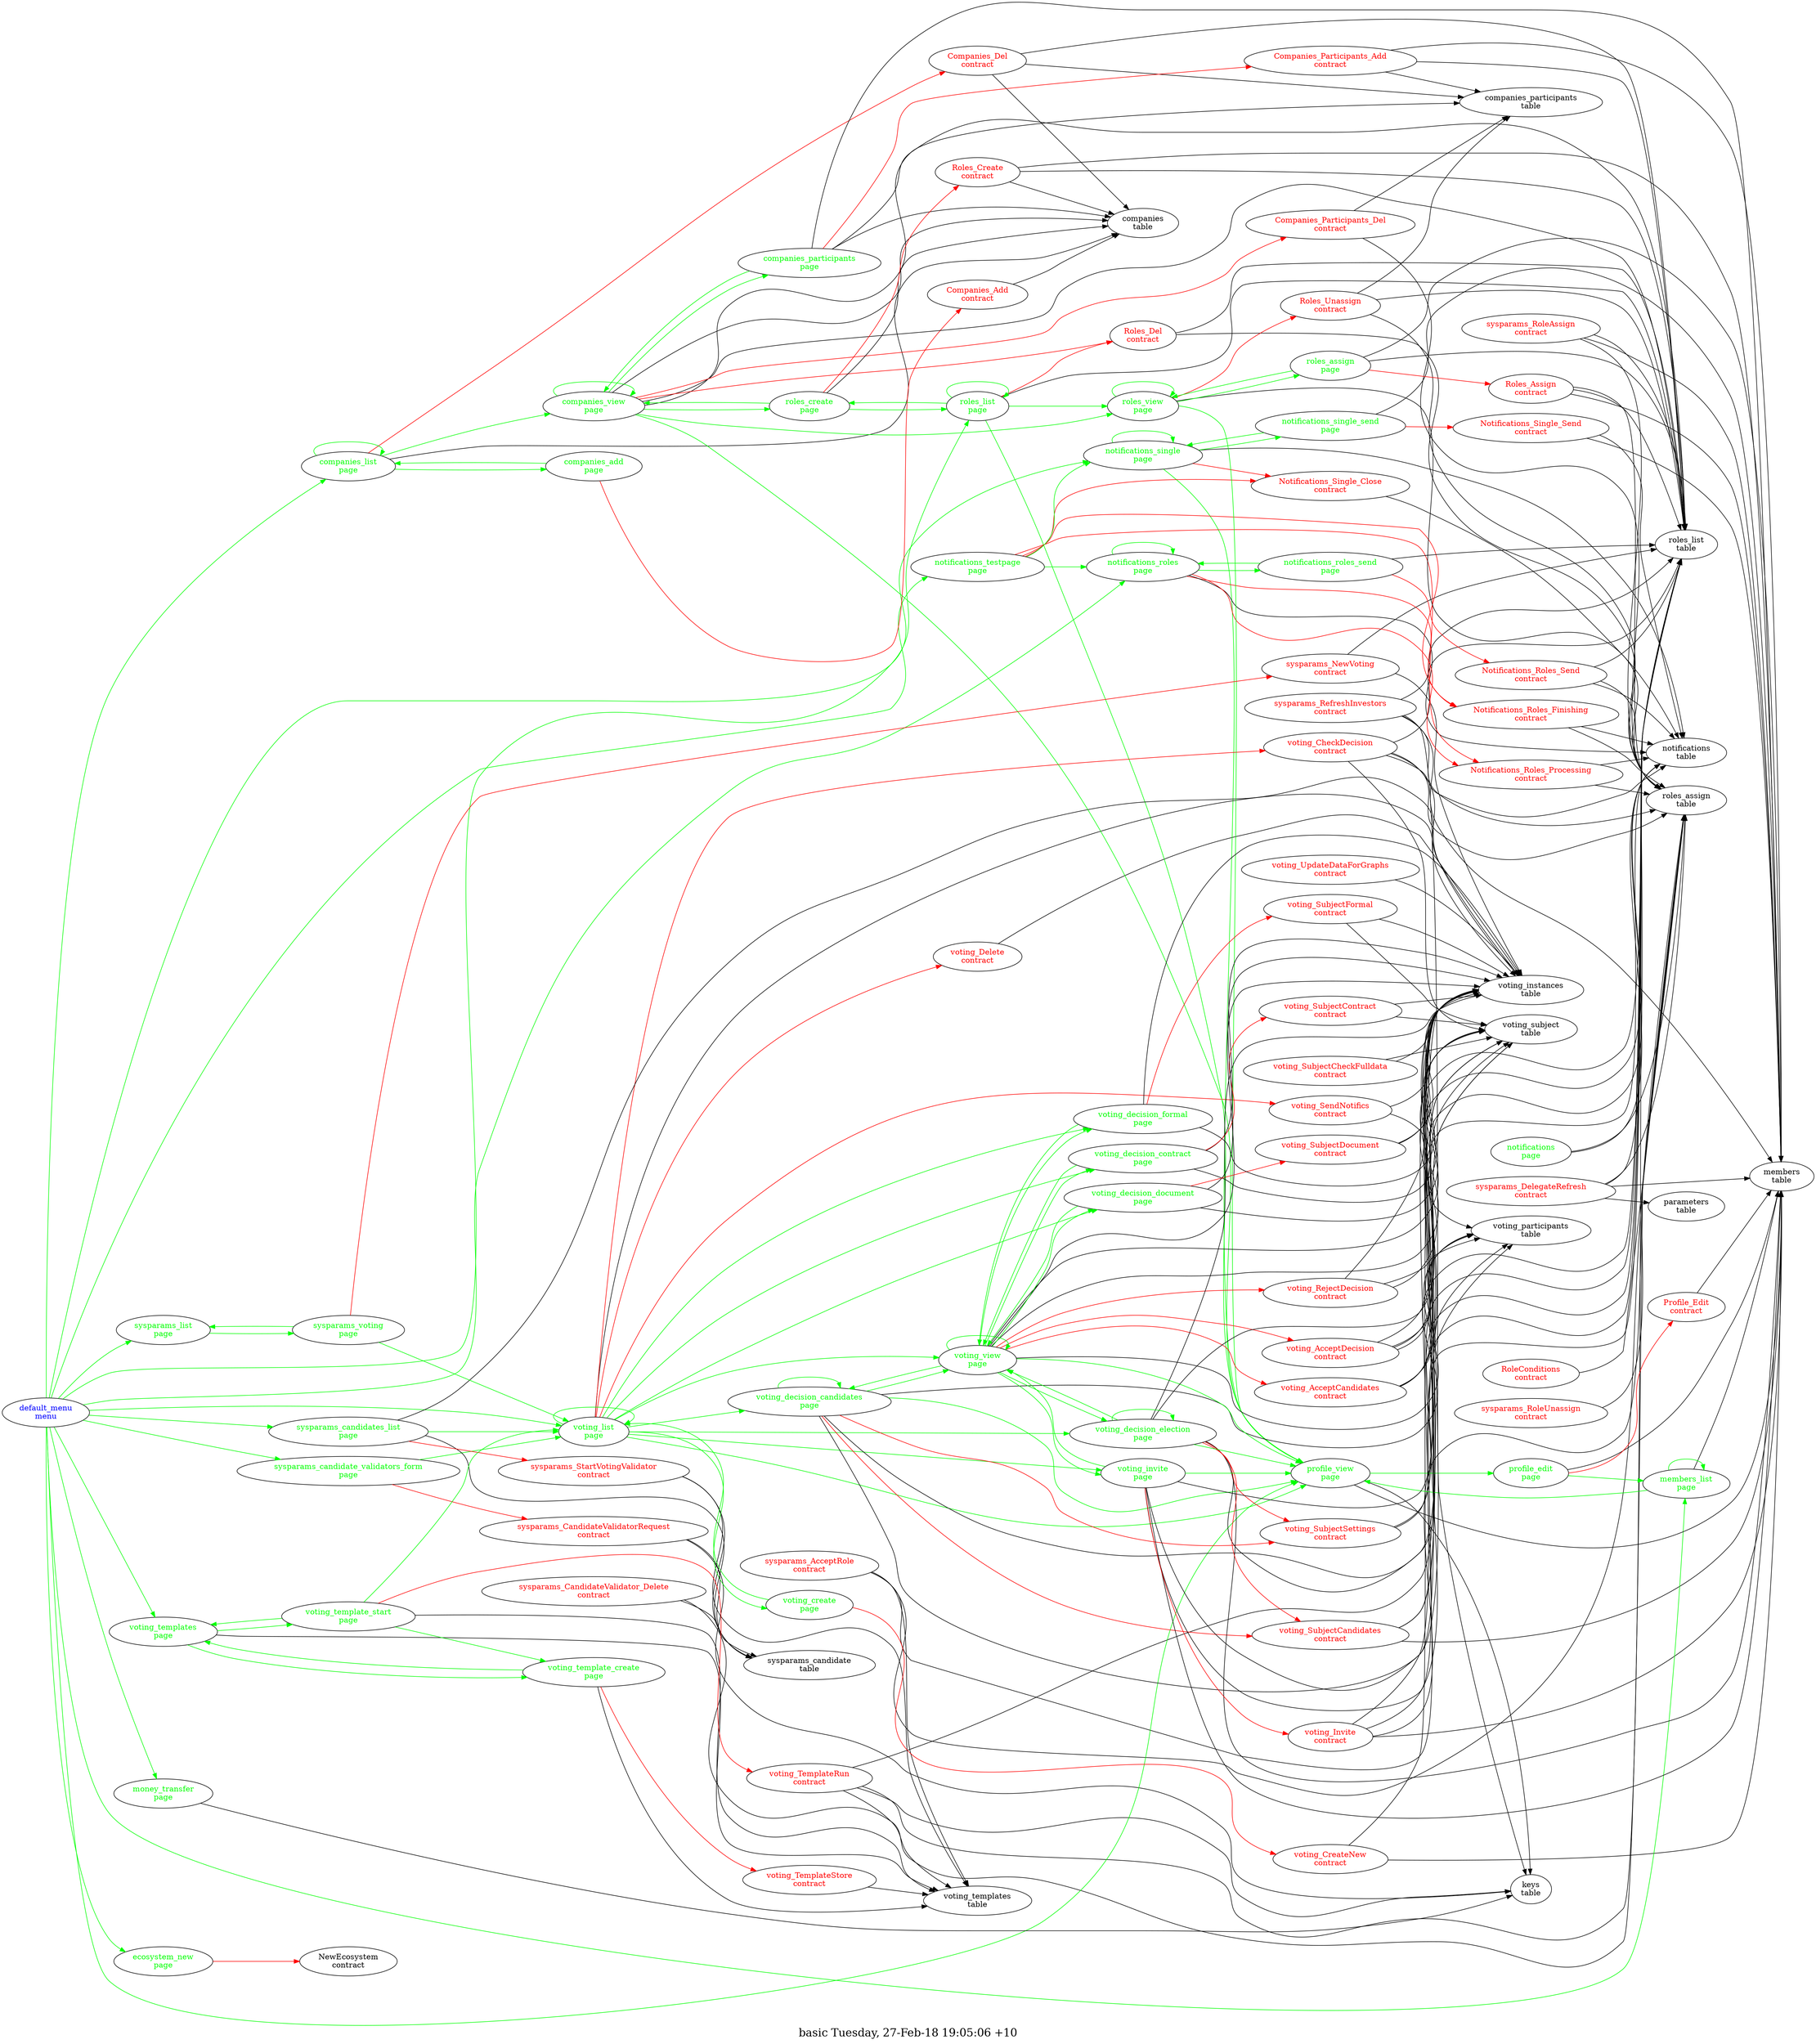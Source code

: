 digraph G {
fontsize="20.0";
label="basic Tuesday, 27-Feb-18 19:05:06 +10";
rankdir=LR;
"Companies_Add\ncontract" -> "companies\ntable"
"Companies_Add\ncontract" [fontcolor=red, group=contracts];
"Companies_Del\ncontract" -> "roles_list\ntable"
"Companies_Del\ncontract" -> "companies_participants\ntable"
"Companies_Del\ncontract" -> "companies\ntable"
"Companies_Del\ncontract" [fontcolor=red, group=contracts];
"Companies_Participants_Add\ncontract" -> "members\ntable"
"Companies_Participants_Add\ncontract" -> "roles_list\ntable"
"Companies_Participants_Add\ncontract" -> "companies_participants\ntable"
"Companies_Participants_Add\ncontract" [fontcolor=red, group=contracts];
"Companies_Participants_Del\ncontract" -> "companies_participants\ntable"
"Companies_Participants_Del\ncontract" -> "roles_assign\ntable"
"Companies_Participants_Del\ncontract" [fontcolor=red, group=contracts];
"Notifications_Roles_Finishing\ncontract" -> "notifications\ntable"
"Notifications_Roles_Finishing\ncontract" -> "roles_assign\ntable"
"Notifications_Roles_Finishing\ncontract" [fontcolor=red, group=contracts];
"Notifications_Roles_Processing\ncontract" -> "notifications\ntable"
"Notifications_Roles_Processing\ncontract" -> "roles_assign\ntable"
"Notifications_Roles_Processing\ncontract" [fontcolor=red, group=contracts];
"Notifications_Roles_Send\ncontract" -> "roles_assign\ntable"
"Notifications_Roles_Send\ncontract" -> "roles_list\ntable"
"Notifications_Roles_Send\ncontract" -> "notifications\ntable"
"Notifications_Roles_Send\ncontract" [fontcolor=red, group=contracts];
"Notifications_Single_Close\ncontract" -> "notifications\ntable"
"Notifications_Single_Close\ncontract" [fontcolor=red, group=contracts];
"Notifications_Single_Send\ncontract" -> "members\ntable"
"Notifications_Single_Send\ncontract" -> "notifications\ntable"
"Notifications_Single_Send\ncontract" [fontcolor=red, group=contracts];
"Profile_Edit\ncontract" -> "members\ntable"
"Profile_Edit\ncontract" [fontcolor=red, group=contracts];
"RoleConditions\ncontract" -> "roles_assign\ntable"
"RoleConditions\ncontract" [fontcolor=red, group=contracts];
"Roles_Assign\ncontract" -> "roles_list\ntable"
"Roles_Assign\ncontract" -> "members\ntable"
"Roles_Assign\ncontract" -> "roles_assign\ntable"
"Roles_Assign\ncontract" [fontcolor=red, group=contracts];
"Roles_Create\ncontract" -> "companies\ntable"
"Roles_Create\ncontract" -> "members\ntable"
"Roles_Create\ncontract" -> "roles_list\ntable"
"Roles_Create\ncontract" [fontcolor=red, group=contracts];
"Roles_Del\ncontract" -> "roles_list\ntable"
"Roles_Del\ncontract" -> "roles_assign\ntable"
"Roles_Del\ncontract" [fontcolor=red, group=contracts];
"Roles_Unassign\ncontract" -> "roles_assign\ntable"
"Roles_Unassign\ncontract" -> "roles_list\ntable"
"Roles_Unassign\ncontract" -> "companies_participants\ntable"
"Roles_Unassign\ncontract" [fontcolor=red, group=contracts];
"sysparams_AcceptRole\ncontract" -> "voting_templates\ntable"
"sysparams_AcceptRole\ncontract" -> "roles_list\ntable"
"sysparams_AcceptRole\ncontract" -> "roles_assign\ntable"
"sysparams_AcceptRole\ncontract" [fontcolor=red, group=contracts];
"sysparams_CandidateValidatorRequest\ncontract" -> "keys\ntable"
"sysparams_CandidateValidatorRequest\ncontract" -> "sysparams_candidate\ntable"
"sysparams_CandidateValidatorRequest\ncontract" [fontcolor=red, group=contracts];
"sysparams_CandidateValidator_Delete\ncontract" -> "sysparams_candidate\ntable"
"sysparams_CandidateValidator_Delete\ncontract" -> "roles_assign\ntable"
"sysparams_CandidateValidator_Delete\ncontract" [fontcolor=red, group=contracts];
"sysparams_DelegateRefresh\ncontract" -> "roles_list\ntable"
"sysparams_DelegateRefresh\ncontract" -> "parameters\ntable"
"sysparams_DelegateRefresh\ncontract" -> "roles_assign\ntable"
"sysparams_DelegateRefresh\ncontract" -> "members\ntable"
"sysparams_DelegateRefresh\ncontract" [fontcolor=red, group=contracts];
"sysparams_NewVoting\ncontract" -> "voting_instances\ntable"
"sysparams_NewVoting\ncontract" -> "roles_list\ntable"
"sysparams_NewVoting\ncontract" [fontcolor=red, group=contracts];
"sysparams_RefreshInvestors\ncontract" -> "roles_list\ntable"
"sysparams_RefreshInvestors\ncontract" -> "roles_assign\ntable"
"sysparams_RefreshInvestors\ncontract" -> "members\ntable"
"sysparams_RefreshInvestors\ncontract" -> "keys\ntable"
"sysparams_RefreshInvestors\ncontract" [fontcolor=red, group=contracts];
"sysparams_RoleAssign\ncontract" -> "roles_list\ntable"
"sysparams_RoleAssign\ncontract" -> "members\ntable"
"sysparams_RoleAssign\ncontract" -> "roles_assign\ntable"
"sysparams_RoleAssign\ncontract" [fontcolor=red, group=contracts];
"sysparams_RoleUnassign\ncontract" -> "roles_assign\ntable"
"sysparams_RoleUnassign\ncontract" [fontcolor=red, group=contracts];
"sysparams_StartVotingValidator\ncontract" -> "voting_templates\ntable"
"sysparams_StartVotingValidator\ncontract" -> "sysparams_candidate\ntable"
"sysparams_StartVotingValidator\ncontract" [fontcolor=red, group=contracts];
"voting_AcceptCandidates\ncontract" -> "voting_instances\ntable"
"voting_AcceptCandidates\ncontract" -> "voting_subject\ntable"
"voting_AcceptCandidates\ncontract" -> "voting_participants\ntable"
"voting_AcceptCandidates\ncontract" -> "notifications\ntable"
"voting_AcceptCandidates\ncontract" [fontcolor=red, group=contracts];
"voting_AcceptDecision\ncontract" -> "voting_instances\ntable"
"voting_AcceptDecision\ncontract" -> "voting_subject\ntable"
"voting_AcceptDecision\ncontract" -> "voting_participants\ntable"
"voting_AcceptDecision\ncontract" -> "notifications\ntable"
"voting_AcceptDecision\ncontract" [fontcolor=red, group=contracts];
"voting_CheckDecision\ncontract" -> "voting_instances\ntable"
"voting_CheckDecision\ncontract" -> "voting_subject\ntable"
"voting_CheckDecision\ncontract" -> "notifications\ntable"
"voting_CheckDecision\ncontract" -> "roles_list\ntable"
"voting_CheckDecision\ncontract" -> "roles_assign\ntable"
"voting_CheckDecision\ncontract" [fontcolor=red, group=contracts];
"voting_CreateNew\ncontract" -> "members\ntable"
"voting_CreateNew\ncontract" -> "voting_instances\ntable"
"voting_CreateNew\ncontract" [fontcolor=red, group=contracts];
"voting_Delete\ncontract" -> "voting_instances\ntable"
"voting_Delete\ncontract" [fontcolor=red, group=contracts];
"voting_Invite\ncontract" -> "voting_instances\ntable"
"voting_Invite\ncontract" -> "voting_participants\ntable"
"voting_Invite\ncontract" -> "members\ntable"
"voting_Invite\ncontract" -> "roles_assign\ntable"
"voting_Invite\ncontract" [fontcolor=red, group=contracts];
"voting_RejectDecision\ncontract" -> "voting_instances\ntable"
"voting_RejectDecision\ncontract" -> "voting_participants\ntable"
"voting_RejectDecision\ncontract" -> "notifications\ntable"
"voting_RejectDecision\ncontract" [fontcolor=red, group=contracts];
"voting_SendNotifics\ncontract" -> "voting_instances\ntable"
"voting_SendNotifics\ncontract" -> "voting_participants\ntable"
"voting_SendNotifics\ncontract" [fontcolor=red, group=contracts];
"voting_SubjectCandidates\ncontract" -> "voting_instances\ntable"
"voting_SubjectCandidates\ncontract" -> "voting_subject\ntable"
"voting_SubjectCandidates\ncontract" -> "members\ntable"
"voting_SubjectCandidates\ncontract" [fontcolor=red, group=contracts];
"voting_SubjectCheckFulldata\ncontract" -> "voting_instances\ntable"
"voting_SubjectCheckFulldata\ncontract" -> "voting_subject\ntable"
"voting_SubjectCheckFulldata\ncontract" [fontcolor=red, group=contracts];
"voting_SubjectContract\ncontract" -> "voting_instances\ntable"
"voting_SubjectContract\ncontract" -> "voting_subject\ntable"
"voting_SubjectContract\ncontract" [fontcolor=red, group=contracts];
"voting_SubjectDocument\ncontract" -> "voting_instances\ntable"
"voting_SubjectDocument\ncontract" -> "voting_subject\ntable"
"voting_SubjectDocument\ncontract" [fontcolor=red, group=contracts];
"voting_SubjectFormal\ncontract" -> "voting_instances\ntable"
"voting_SubjectFormal\ncontract" -> "voting_subject\ntable"
"voting_SubjectFormal\ncontract" [fontcolor=red, group=contracts];
"voting_SubjectSettings\ncontract" -> "voting_instances\ntable"
"voting_SubjectSettings\ncontract" -> "roles_list\ntable"
"voting_SubjectSettings\ncontract" [fontcolor=red, group=contracts];
"voting_TemplateRun\ncontract" -> "voting_templates\ntable"
"voting_TemplateRun\ncontract" -> "keys\ntable"
"voting_TemplateRun\ncontract" -> "voting_instances\ntable"
"voting_TemplateRun\ncontract" -> "roles_list\ntable"
"voting_TemplateRun\ncontract" [fontcolor=red, group=contracts];
"voting_TemplateStore\ncontract" -> "voting_templates\ntable"
"voting_TemplateStore\ncontract" [fontcolor=red, group=contracts];
"voting_UpdateDataForGraphs\ncontract" -> "voting_instances\ntable"
"voting_UpdateDataForGraphs\ncontract" [fontcolor=red, group=contracts];
"default_menu\nmenu" -> "profile_view\npage"  [ color=green ]
"default_menu\nmenu" -> "members_list\npage"  [ color=green ]
"default_menu\nmenu" -> "companies_list\npage"  [ color=green ]
"default_menu\nmenu" -> "roles_list\npage"  [ color=green ]
"default_menu\nmenu" -> "notifications_single\npage"  [ color=green ]
"default_menu\nmenu" -> "notifications_roles\npage"  [ color=green ]
"default_menu\nmenu" -> "notifications_testpage\npage"  [ color=green ]
"default_menu\nmenu" -> "voting_list\npage"  [ color=green ]
"default_menu\nmenu" -> "voting_templates\npage"  [ color=green ]
"default_menu\nmenu" -> "sysparams_candidate_validators_form\npage"  [ color=green ]
"default_menu\nmenu" -> "sysparams_candidates_list\npage"  [ color=green ]
"default_menu\nmenu" -> "money_transfer\npage"  [ color=green ]
"default_menu\nmenu" -> "ecosystem_new\npage"  [ color=green ]
"default_menu\nmenu" -> "sysparams_list\npage"  [ color=green ]
"default_menu\nmenu" [fontcolor=blue, group=menus];
"companies_add\npage" -> "Companies_Add\ncontract"  [ color=red ]
"companies_add\npage" -> "companies_list\npage"  [ color=green ]
"companies_add\npage" [fontcolor=green, group=pages];
"companies_list\npage" -> "Companies_Del\ncontract"  [ color=red ]
"companies_list\npage" -> "companies\ntable"
"companies_list\npage" -> "companies_view\npage"  [ color=green ]
"companies_list\npage" -> "companies_list\npage"  [ color=green ]
"companies_list\npage" -> "companies_add\npage"  [ color=green ]
"companies_list\npage" [fontcolor=green, group=pages];
"companies_participants\npage" -> "Companies_Participants_Add\ncontract"  [ color=red ]
"companies_participants\npage" -> "companies\ntable"
"companies_participants\npage" -> "members\ntable"
"companies_participants\npage" -> "roles_list\ntable"
"companies_participants\npage" -> "companies_view\npage"  [ color=green ]
"companies_participants\npage" [fontcolor=green, group=pages];
"companies_view\npage" -> "Roles_Del\ncontract"  [ color=red ]
"companies_view\npage" -> "Companies_Participants_Del\ncontract"  [ color=red ]
"companies_view\npage" -> "companies\ntable"
"companies_view\npage" -> "roles_list\ntable"
"companies_view\npage" -> "companies_participants\ntable"
"companies_view\npage" -> "roles_view\npage"  [ color=green ]
"companies_view\npage" -> "companies_view\npage"  [ color=green ]
"companies_view\npage" -> "roles_create\npage"  [ color=green ]
"companies_view\npage" -> "profile_view\npage"  [ color=green ]
"companies_view\npage" -> "companies_participants\npage"  [ color=green ]
"companies_view\npage" [fontcolor=green, group=pages];
"ecosystem_new\npage" -> "NewEcosystem\ncontract"  [ color=red ]
"ecosystem_new\npage" [fontcolor=green, group=pages];
"members_list\npage" -> "members\ntable"
"members_list\npage" -> "profile_view\npage"  [ color=green ]
"members_list\npage" -> "members_list\npage"  [ color=green ]
"members_list\npage" [fontcolor=green, group=pages];
"money_transfer\npage" -> "keys\ntable"
"money_transfer\npage" [fontcolor=green, group=pages];
"notifications\npage" -> "notifications\ntable"
"notifications\npage" -> "roles_assign\ntable"
"notifications\npage" [fontcolor=green, group=pages];
"notifications_roles\npage" -> "Notifications_Roles_Processing\ncontract"  [ color=red ]
"notifications_roles\npage" -> "Notifications_Roles_Finishing\ncontract"  [ color=red ]
"notifications_roles\npage" -> "notifications\ntable"
"notifications_roles\npage" -> "notifications_roles\npage"  [ color=green ]
"notifications_roles\npage" -> "notifications_roles_send\npage"  [ color=green ]
"notifications_roles\npage" [fontcolor=green, group=pages];
"notifications_roles_send\npage" -> "Notifications_Roles_Send\ncontract"  [ color=red ]
"notifications_roles_send\npage" -> "roles_list\ntable"
"notifications_roles_send\npage" -> "notifications_roles\npage"  [ color=green ]
"notifications_roles_send\npage" [fontcolor=green, group=pages];
"notifications_single\npage" -> "Notifications_Single_Close\ncontract"  [ color=red ]
"notifications_single\npage" -> "notifications\ntable"
"notifications_single\npage" -> "profile_view\npage"  [ color=green ]
"notifications_single\npage" -> "notifications_single\npage"  [ color=green ]
"notifications_single\npage" -> "notifications_single_send\npage"  [ color=green ]
"notifications_single\npage" [fontcolor=green, group=pages];
"notifications_single_send\npage" -> "Notifications_Single_Send\ncontract"  [ color=red ]
"notifications_single_send\npage" -> "members\ntable"
"notifications_single_send\npage" -> "notifications_single\npage"  [ color=green ]
"notifications_single_send\npage" [fontcolor=green, group=pages];
"notifications_testpage\npage" -> "Notifications_Single_Close\ncontract"  [ color=red ]
"notifications_testpage\npage" -> "Notifications_Roles_Processing\ncontract"  [ color=red ]
"notifications_testpage\npage" -> "Notifications_Roles_Finishing\ncontract"  [ color=red ]
"notifications_testpage\npage" -> "notifications_single\npage"  [ color=green ]
"notifications_testpage\npage" -> "notifications_roles\npage"  [ color=green ]
"notifications_testpage\npage" [fontcolor=green, group=pages];
"profile_edit\npage" -> "Profile_Edit\ncontract"  [ color=red ]
"profile_edit\npage" -> "members\ntable"
"profile_edit\npage" -> "members_list\npage"  [ color=green ]
"profile_edit\npage" [fontcolor=green, group=pages];
"profile_view\npage" -> "members\ntable"
"profile_view\npage" -> "keys\ntable"
"profile_view\npage" -> "profile_edit\npage"  [ color=green ]
"profile_view\npage" [fontcolor=green, group=pages];
"roles_assign\npage" -> "Roles_Assign\ncontract"  [ color=red ]
"roles_assign\npage" -> "roles_list\ntable"
"roles_assign\npage" -> "members\ntable"
"roles_assign\npage" -> "roles_view\npage"  [ color=green ]
"roles_assign\npage" [fontcolor=green, group=pages];
"roles_create\npage" -> "Roles_Create\ncontract"  [ color=red ]
"roles_create\npage" -> "companies\ntable"
"roles_create\npage" -> "companies_view\npage"  [ color=green ]
"roles_create\npage" -> "roles_list\npage"  [ color=green ]
"roles_create\npage" [fontcolor=green, group=pages];
"roles_list\npage" -> "Roles_Del\ncontract"  [ color=red ]
"roles_list\npage" -> "roles_list\ntable"
"roles_list\npage" -> "profile_view\npage"  [ color=green ]
"roles_list\npage" -> "roles_view\npage"  [ color=green ]
"roles_list\npage" -> "roles_list\npage"  [ color=green ]
"roles_list\npage" -> "roles_create\npage"  [ color=green ]
"roles_list\npage" [fontcolor=green, group=pages];
"roles_view\npage" -> "Roles_Unassign\ncontract"  [ color=red ]
"roles_view\npage" -> "roles_assign\ntable"
"roles_view\npage" -> "profile_view\npage"  [ color=green ]
"roles_view\npage" -> "roles_view\npage"  [ color=green ]
"roles_view\npage" -> "roles_assign\npage"  [ color=green ]
"roles_view\npage" [fontcolor=green, group=pages];
"sysparams_candidate_validators_form\npage" -> "sysparams_CandidateValidatorRequest\ncontract"  [ color=red ]
"sysparams_candidate_validators_form\npage" -> "voting_list\npage"  [ color=green ]
"sysparams_candidate_validators_form\npage" [fontcolor=green, group=pages];
"sysparams_candidates_list\npage" -> "sysparams_StartVotingValidator\ncontract"  [ color=red ]
"sysparams_candidates_list\npage" -> "sysparams_candidate\ntable"
"sysparams_candidates_list\npage" -> "voting_instances\ntable"
"sysparams_candidates_list\npage" -> "voting_list\npage"  [ color=green ]
"sysparams_candidates_list\npage" [fontcolor=green, group=pages];
"sysparams_list\npage" -> "sysparams_voting\npage"  [ color=green ]
"sysparams_list\npage" [fontcolor=green, group=pages];
"sysparams_voting\npage" -> "sysparams_NewVoting\ncontract"  [ color=red ]
"sysparams_voting\npage" -> "sysparams_list\npage"  [ color=green ]
"sysparams_voting\npage" -> "voting_list\npage"  [ color=green ]
"sysparams_voting\npage" [fontcolor=green, group=pages];
"voting_create\npage" -> "voting_CreateNew\ncontract"  [ color=red ]
"voting_create\npage" -> "voting_list\npage"  [ color=green ]
"voting_create\npage" [fontcolor=green, group=pages];
"voting_decision_candidates\npage" -> "voting_SubjectCandidates\ncontract"  [ color=red ]
"voting_decision_candidates\npage" -> "voting_SubjectSettings\ncontract"  [ color=red ]
"voting_decision_candidates\npage" -> "voting_instances\ntable"
"voting_decision_candidates\npage" -> "voting_subject\ntable"
"voting_decision_candidates\npage" -> "roles_list\ntable"
"voting_decision_candidates\npage" -> "voting_decision_candidates\npage"  [ color=green ]
"voting_decision_candidates\npage" -> "profile_view\npage"  [ color=green ]
"voting_decision_candidates\npage" -> "voting_view\npage"  [ color=green ]
"voting_decision_candidates\npage" [fontcolor=green, group=pages];
"voting_decision_contract\npage" -> "voting_SubjectContract\ncontract"  [ color=red ]
"voting_decision_contract\npage" -> "voting_instances\ntable"
"voting_decision_contract\npage" -> "voting_subject\ntable"
"voting_decision_contract\npage" -> "voting_view\npage"  [ color=green ]
"voting_decision_contract\npage" [fontcolor=green, group=pages];
"voting_decision_document\npage" -> "voting_SubjectDocument\ncontract"  [ color=red ]
"voting_decision_document\npage" -> "voting_instances\ntable"
"voting_decision_document\npage" -> "voting_subject\ntable"
"voting_decision_document\npage" -> "voting_view\npage"  [ color=green ]
"voting_decision_document\npage" [fontcolor=green, group=pages];
"voting_decision_election\npage" -> "voting_SubjectCandidates\ncontract"  [ color=red ]
"voting_decision_election\npage" -> "voting_SubjectSettings\ncontract"  [ color=red ]
"voting_decision_election\npage" -> "voting_instances\ntable"
"voting_decision_election\npage" -> "members\ntable"
"voting_decision_election\npage" -> "voting_subject\ntable"
"voting_decision_election\npage" -> "roles_list\ntable"
"voting_decision_election\npage" -> "voting_decision_election\npage"  [ color=green ]
"voting_decision_election\npage" -> "profile_view\npage"  [ color=green ]
"voting_decision_election\npage" -> "voting_view\npage"  [ color=green ]
"voting_decision_election\npage" [fontcolor=green, group=pages];
"voting_decision_formal\npage" -> "voting_SubjectFormal\ncontract"  [ color=red ]
"voting_decision_formal\npage" -> "voting_instances\ntable"
"voting_decision_formal\npage" -> "voting_subject\ntable"
"voting_decision_formal\npage" -> "voting_view\npage"  [ color=green ]
"voting_decision_formal\npage" [fontcolor=green, group=pages];
"voting_invite\npage" -> "voting_Invite\ncontract"  [ color=red ]
"voting_invite\npage" -> "voting_instances\ntable"
"voting_invite\npage" -> "voting_participants\ntable"
"voting_invite\npage" -> "members\ntable"
"voting_invite\npage" -> "roles_list\ntable"
"voting_invite\npage" -> "profile_view\npage"  [ color=green ]
"voting_invite\npage" -> "voting_view\npage"  [ color=green ]
"voting_invite\npage" [fontcolor=green, group=pages];
"voting_list\npage" -> "voting_SendNotifics\ncontract"  [ color=red ]
"voting_list\npage" -> "voting_CheckDecision\ncontract"  [ color=red ]
"voting_list\npage" -> "voting_Delete\ncontract"  [ color=red ]
"voting_list\npage" -> "voting_instances\ntable"
"voting_list\npage" -> "voting_view\npage"  [ color=green ]
"voting_list\npage" -> "voting_decision_candidates\npage"  [ color=green ]
"voting_list\npage" -> "voting_decision_election\npage"  [ color=green ]
"voting_list\npage" -> "voting_decision_document\npage"  [ color=green ]
"voting_list\npage" -> "voting_decision_formal\npage"  [ color=green ]
"voting_list\npage" -> "voting_decision_contract\npage"  [ color=green ]
"voting_list\npage" -> "voting_invite\npage"  [ color=green ]
"voting_list\npage" -> "voting_list\npage"  [ color=green ]
"voting_list\npage" -> "profile_view\npage"  [ color=green ]
"voting_list\npage" -> "voting_create\npage"  [ color=green ]
"voting_list\npage" [fontcolor=green, group=pages];
"voting_template_create\npage" -> "voting_TemplateStore\ncontract"  [ color=red ]
"voting_template_create\npage" -> "voting_templates\ntable"
"voting_template_create\npage" -> "voting_templates\npage"  [ color=green ]
"voting_template_create\npage" [fontcolor=green, group=pages];
"voting_template_start\npage" -> "voting_TemplateRun\ncontract"  [ color=red ]
"voting_template_start\npage" -> "voting_templates\ntable"
"voting_template_start\npage" -> "voting_template_create\npage"  [ color=green ]
"voting_template_start\npage" -> "voting_templates\npage"  [ color=green ]
"voting_template_start\npage" -> "voting_list\npage"  [ color=green ]
"voting_template_start\npage" [fontcolor=green, group=pages];
"voting_templates\npage" -> "voting_templates\ntable"
"voting_templates\npage" -> "voting_template_start\npage"  [ color=green ]
"voting_templates\npage" -> "voting_template_create\npage"  [ color=green ]
"voting_templates\npage" [fontcolor=green, group=pages];
"voting_view\npage" -> "voting_AcceptCandidates\ncontract"  [ color=red ]
"voting_view\npage" -> "voting_RejectDecision\ncontract"  [ color=red ]
"voting_view\npage" -> "voting_AcceptDecision\ncontract"  [ color=red ]
"voting_view\npage" -> "voting_instances\ntable"
"voting_view\npage" -> "voting_participants\ntable"
"voting_view\npage" -> "roles_list\ntable"
"voting_view\npage" -> "voting_subject\ntable"
"voting_view\npage" -> "profile_view\npage"  [ color=green ]
"voting_view\npage" -> "voting_view\npage"  [ color=green ]
"voting_view\npage" -> "voting_decision_candidates\npage"  [ color=green ]
"voting_view\npage" -> "voting_decision_election\npage"  [ color=green ]
"voting_view\npage" -> "voting_decision_document\npage"  [ color=green ]
"voting_view\npage" -> "voting_decision_formal\npage"  [ color=green ]
"voting_view\npage" -> "voting_decision_contract\npage"  [ color=green ]
"voting_view\npage" -> "voting_invite\npage"  [ color=green ]
"voting_view\npage" [fontcolor=green, group=pages];
}
